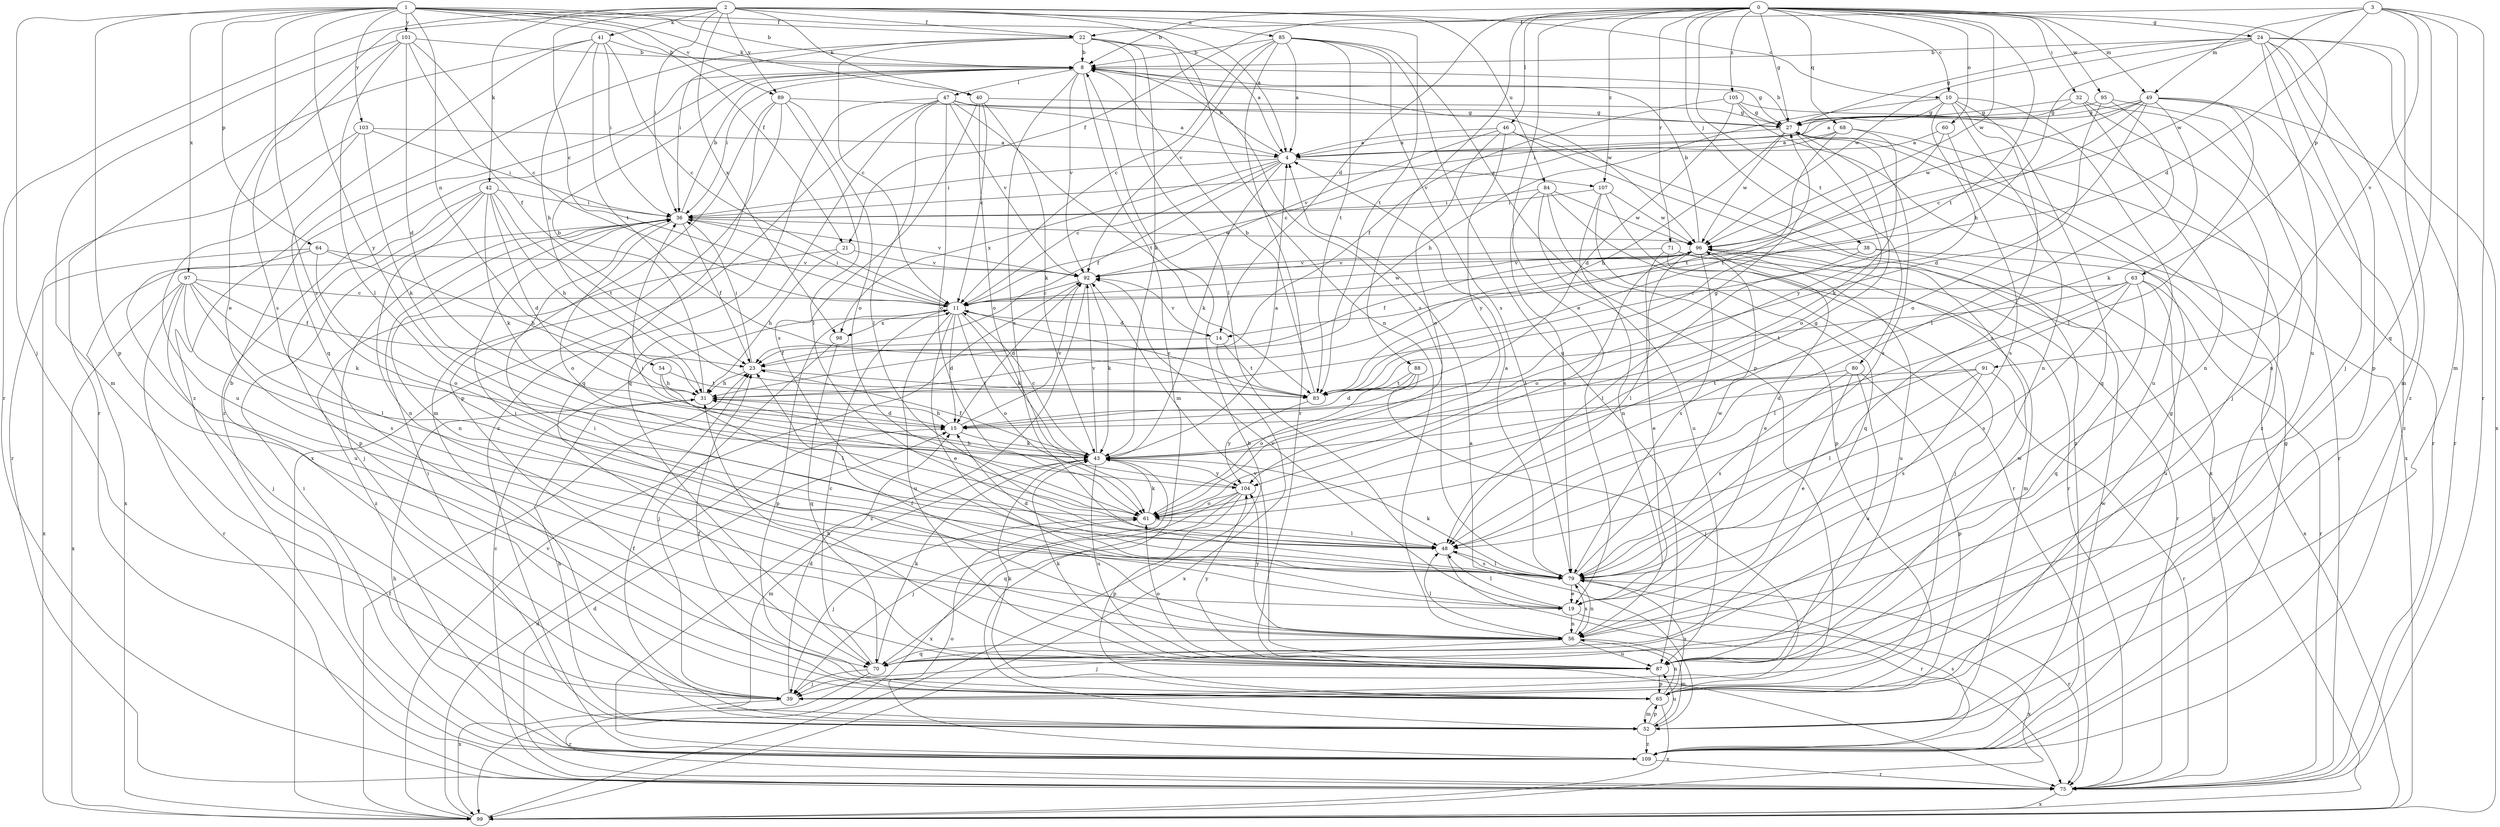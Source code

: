 strict digraph  {
0;
1;
2;
3;
4;
8;
10;
11;
14;
15;
19;
21;
22;
23;
24;
27;
31;
32;
36;
38;
39;
40;
41;
42;
43;
46;
47;
48;
49;
52;
54;
56;
60;
61;
63;
64;
65;
68;
70;
71;
75;
79;
80;
83;
84;
85;
87;
88;
89;
91;
92;
95;
96;
97;
98;
99;
101;
103;
104;
105;
107;
109;
0 -> 8  [label=b];
0 -> 10  [label=c];
0 -> 14  [label=d];
0 -> 19  [label=e];
0 -> 21  [label=f];
0 -> 24  [label=g];
0 -> 27  [label=g];
0 -> 32  [label=i];
0 -> 38  [label=j];
0 -> 46  [label=l];
0 -> 49  [label=m];
0 -> 60  [label=o];
0 -> 63  [label=p];
0 -> 68  [label=q];
0 -> 71  [label=r];
0 -> 80  [label=t];
0 -> 83  [label=t];
0 -> 88  [label=v];
0 -> 95  [label=w];
0 -> 96  [label=w];
0 -> 105  [label=z];
0 -> 107  [label=z];
1 -> 4  [label=a];
1 -> 8  [label=b];
1 -> 21  [label=f];
1 -> 22  [label=f];
1 -> 39  [label=j];
1 -> 40  [label=k];
1 -> 54  [label=n];
1 -> 64  [label=p];
1 -> 65  [label=p];
1 -> 79  [label=s];
1 -> 89  [label=v];
1 -> 97  [label=x];
1 -> 101  [label=y];
1 -> 103  [label=y];
1 -> 104  [label=y];
2 -> 10  [label=c];
2 -> 11  [label=c];
2 -> 19  [label=e];
2 -> 22  [label=f];
2 -> 36  [label=i];
2 -> 40  [label=k];
2 -> 41  [label=k];
2 -> 42  [label=k];
2 -> 56  [label=n];
2 -> 75  [label=r];
2 -> 83  [label=t];
2 -> 84  [label=u];
2 -> 85  [label=u];
2 -> 89  [label=v];
2 -> 98  [label=x];
3 -> 14  [label=d];
3 -> 22  [label=f];
3 -> 49  [label=m];
3 -> 52  [label=m];
3 -> 70  [label=q];
3 -> 75  [label=r];
3 -> 91  [label=v];
3 -> 96  [label=w];
4 -> 8  [label=b];
4 -> 11  [label=c];
4 -> 23  [label=f];
4 -> 36  [label=i];
4 -> 43  [label=k];
4 -> 98  [label=x];
4 -> 107  [label=z];
8 -> 27  [label=g];
8 -> 36  [label=i];
8 -> 47  [label=l];
8 -> 52  [label=m];
8 -> 79  [label=s];
8 -> 92  [label=v];
8 -> 96  [label=w];
8 -> 109  [label=z];
10 -> 27  [label=g];
10 -> 31  [label=h];
10 -> 56  [label=n];
10 -> 70  [label=q];
10 -> 79  [label=s];
10 -> 87  [label=u];
10 -> 104  [label=y];
11 -> 14  [label=d];
11 -> 15  [label=d];
11 -> 19  [label=e];
11 -> 36  [label=i];
11 -> 43  [label=k];
11 -> 61  [label=o];
11 -> 65  [label=p];
11 -> 87  [label=u];
11 -> 96  [label=w];
11 -> 98  [label=x];
14 -> 23  [label=f];
14 -> 83  [label=t];
14 -> 92  [label=v];
14 -> 99  [label=x];
15 -> 31  [label=h];
15 -> 43  [label=k];
15 -> 92  [label=v];
19 -> 36  [label=i];
19 -> 48  [label=l];
19 -> 56  [label=n];
19 -> 92  [label=v];
19 -> 99  [label=x];
21 -> 31  [label=h];
21 -> 92  [label=v];
21 -> 109  [label=z];
22 -> 4  [label=a];
22 -> 8  [label=b];
22 -> 11  [label=c];
22 -> 36  [label=i];
22 -> 43  [label=k];
22 -> 48  [label=l];
22 -> 79  [label=s];
22 -> 109  [label=z];
23 -> 31  [label=h];
23 -> 36  [label=i];
23 -> 83  [label=t];
24 -> 8  [label=b];
24 -> 27  [label=g];
24 -> 31  [label=h];
24 -> 39  [label=j];
24 -> 52  [label=m];
24 -> 65  [label=p];
24 -> 87  [label=u];
24 -> 96  [label=w];
24 -> 99  [label=x];
24 -> 109  [label=z];
27 -> 4  [label=a];
27 -> 8  [label=b];
27 -> 31  [label=h];
27 -> 61  [label=o];
27 -> 79  [label=s];
27 -> 96  [label=w];
31 -> 8  [label=b];
31 -> 15  [label=d];
32 -> 27  [label=g];
32 -> 36  [label=i];
32 -> 39  [label=j];
32 -> 56  [label=n];
32 -> 75  [label=r];
36 -> 8  [label=b];
36 -> 23  [label=f];
36 -> 39  [label=j];
36 -> 56  [label=n];
36 -> 61  [label=o];
36 -> 92  [label=v];
36 -> 96  [label=w];
38 -> 48  [label=l];
38 -> 75  [label=r];
38 -> 92  [label=v];
38 -> 99  [label=x];
39 -> 8  [label=b];
39 -> 15  [label=d];
39 -> 75  [label=r];
40 -> 11  [label=c];
40 -> 27  [label=g];
40 -> 43  [label=k];
40 -> 61  [label=o];
40 -> 79  [label=s];
41 -> 8  [label=b];
41 -> 11  [label=c];
41 -> 31  [label=h];
41 -> 36  [label=i];
41 -> 70  [label=q];
41 -> 75  [label=r];
41 -> 83  [label=t];
42 -> 15  [label=d];
42 -> 31  [label=h];
42 -> 36  [label=i];
42 -> 43  [label=k];
42 -> 56  [label=n];
42 -> 65  [label=p];
42 -> 83  [label=t];
42 -> 99  [label=x];
43 -> 4  [label=a];
43 -> 11  [label=c];
43 -> 23  [label=f];
43 -> 27  [label=g];
43 -> 52  [label=m];
43 -> 87  [label=u];
43 -> 92  [label=v];
43 -> 99  [label=x];
43 -> 104  [label=y];
46 -> 4  [label=a];
46 -> 61  [label=o];
46 -> 92  [label=v];
46 -> 99  [label=x];
46 -> 104  [label=y];
46 -> 109  [label=z];
47 -> 4  [label=a];
47 -> 27  [label=g];
47 -> 48  [label=l];
47 -> 61  [label=o];
47 -> 70  [label=q];
47 -> 83  [label=t];
47 -> 92  [label=v];
47 -> 99  [label=x];
47 -> 109  [label=z];
48 -> 75  [label=r];
48 -> 79  [label=s];
49 -> 4  [label=a];
49 -> 11  [label=c];
49 -> 15  [label=d];
49 -> 27  [label=g];
49 -> 43  [label=k];
49 -> 48  [label=l];
49 -> 75  [label=r];
49 -> 96  [label=w];
49 -> 109  [label=z];
52 -> 4  [label=a];
52 -> 23  [label=f];
52 -> 31  [label=h];
52 -> 36  [label=i];
52 -> 65  [label=p];
52 -> 87  [label=u];
52 -> 109  [label=z];
54 -> 31  [label=h];
54 -> 48  [label=l];
54 -> 83  [label=t];
56 -> 23  [label=f];
56 -> 36  [label=i];
56 -> 39  [label=j];
56 -> 48  [label=l];
56 -> 52  [label=m];
56 -> 70  [label=q];
56 -> 79  [label=s];
56 -> 87  [label=u];
56 -> 104  [label=y];
60 -> 4  [label=a];
60 -> 79  [label=s];
60 -> 83  [label=t];
61 -> 27  [label=g];
61 -> 36  [label=i];
61 -> 39  [label=j];
61 -> 43  [label=k];
61 -> 48  [label=l];
63 -> 11  [label=c];
63 -> 48  [label=l];
63 -> 70  [label=q];
63 -> 75  [label=r];
63 -> 79  [label=s];
63 -> 83  [label=t];
63 -> 87  [label=u];
64 -> 31  [label=h];
64 -> 61  [label=o];
64 -> 87  [label=u];
64 -> 92  [label=v];
64 -> 99  [label=x];
65 -> 23  [label=f];
65 -> 27  [label=g];
65 -> 43  [label=k];
65 -> 52  [label=m];
65 -> 56  [label=n];
65 -> 79  [label=s];
65 -> 99  [label=x];
68 -> 4  [label=a];
68 -> 11  [label=c];
68 -> 43  [label=k];
68 -> 75  [label=r];
68 -> 83  [label=t];
70 -> 11  [label=c];
70 -> 39  [label=j];
70 -> 43  [label=k];
70 -> 99  [label=x];
71 -> 19  [label=e];
71 -> 39  [label=j];
71 -> 52  [label=m];
71 -> 75  [label=r];
71 -> 92  [label=v];
75 -> 11  [label=c];
75 -> 15  [label=d];
75 -> 99  [label=x];
79 -> 4  [label=a];
79 -> 15  [label=d];
79 -> 19  [label=e];
79 -> 43  [label=k];
79 -> 48  [label=l];
79 -> 56  [label=n];
79 -> 75  [label=r];
79 -> 96  [label=w];
80 -> 19  [label=e];
80 -> 65  [label=p];
80 -> 79  [label=s];
80 -> 83  [label=t];
80 -> 87  [label=u];
83 -> 8  [label=b];
83 -> 11  [label=c];
83 -> 104  [label=y];
84 -> 36  [label=i];
84 -> 65  [label=p];
84 -> 75  [label=r];
84 -> 79  [label=s];
84 -> 87  [label=u];
84 -> 96  [label=w];
85 -> 4  [label=a];
85 -> 8  [label=b];
85 -> 11  [label=c];
85 -> 65  [label=p];
85 -> 75  [label=r];
85 -> 79  [label=s];
85 -> 83  [label=t];
85 -> 87  [label=u];
85 -> 92  [label=v];
87 -> 31  [label=h];
87 -> 43  [label=k];
87 -> 61  [label=o];
87 -> 65  [label=p];
87 -> 92  [label=v];
87 -> 96  [label=w];
87 -> 104  [label=y];
88 -> 15  [label=d];
88 -> 39  [label=j];
88 -> 61  [label=o];
88 -> 83  [label=t];
89 -> 27  [label=g];
89 -> 48  [label=l];
89 -> 52  [label=m];
89 -> 61  [label=o];
89 -> 65  [label=p];
89 -> 70  [label=q];
91 -> 15  [label=d];
91 -> 48  [label=l];
91 -> 75  [label=r];
91 -> 79  [label=s];
91 -> 83  [label=t];
92 -> 11  [label=c];
92 -> 15  [label=d];
92 -> 43  [label=k];
92 -> 109  [label=z];
95 -> 27  [label=g];
95 -> 48  [label=l];
95 -> 56  [label=n];
95 -> 61  [label=o];
96 -> 8  [label=b];
96 -> 19  [label=e];
96 -> 23  [label=f];
96 -> 48  [label=l];
96 -> 61  [label=o];
96 -> 79  [label=s];
96 -> 87  [label=u];
96 -> 92  [label=v];
97 -> 11  [label=c];
97 -> 23  [label=f];
97 -> 39  [label=j];
97 -> 43  [label=k];
97 -> 48  [label=l];
97 -> 75  [label=r];
97 -> 79  [label=s];
97 -> 99  [label=x];
98 -> 39  [label=j];
98 -> 70  [label=q];
99 -> 8  [label=b];
99 -> 15  [label=d];
99 -> 23  [label=f];
99 -> 92  [label=v];
101 -> 8  [label=b];
101 -> 11  [label=c];
101 -> 15  [label=d];
101 -> 23  [label=f];
101 -> 48  [label=l];
101 -> 52  [label=m];
101 -> 79  [label=s];
103 -> 4  [label=a];
103 -> 36  [label=i];
103 -> 43  [label=k];
103 -> 75  [label=r];
103 -> 87  [label=u];
104 -> 31  [label=h];
104 -> 39  [label=j];
104 -> 61  [label=o];
104 -> 65  [label=p];
104 -> 70  [label=q];
105 -> 15  [label=d];
105 -> 23  [label=f];
105 -> 27  [label=g];
105 -> 99  [label=x];
105 -> 109  [label=z];
107 -> 36  [label=i];
107 -> 56  [label=n];
107 -> 70  [label=q];
107 -> 75  [label=r];
107 -> 96  [label=w];
109 -> 27  [label=g];
109 -> 31  [label=h];
109 -> 36  [label=i];
109 -> 61  [label=o];
109 -> 75  [label=r];
109 -> 79  [label=s];
109 -> 96  [label=w];
}
